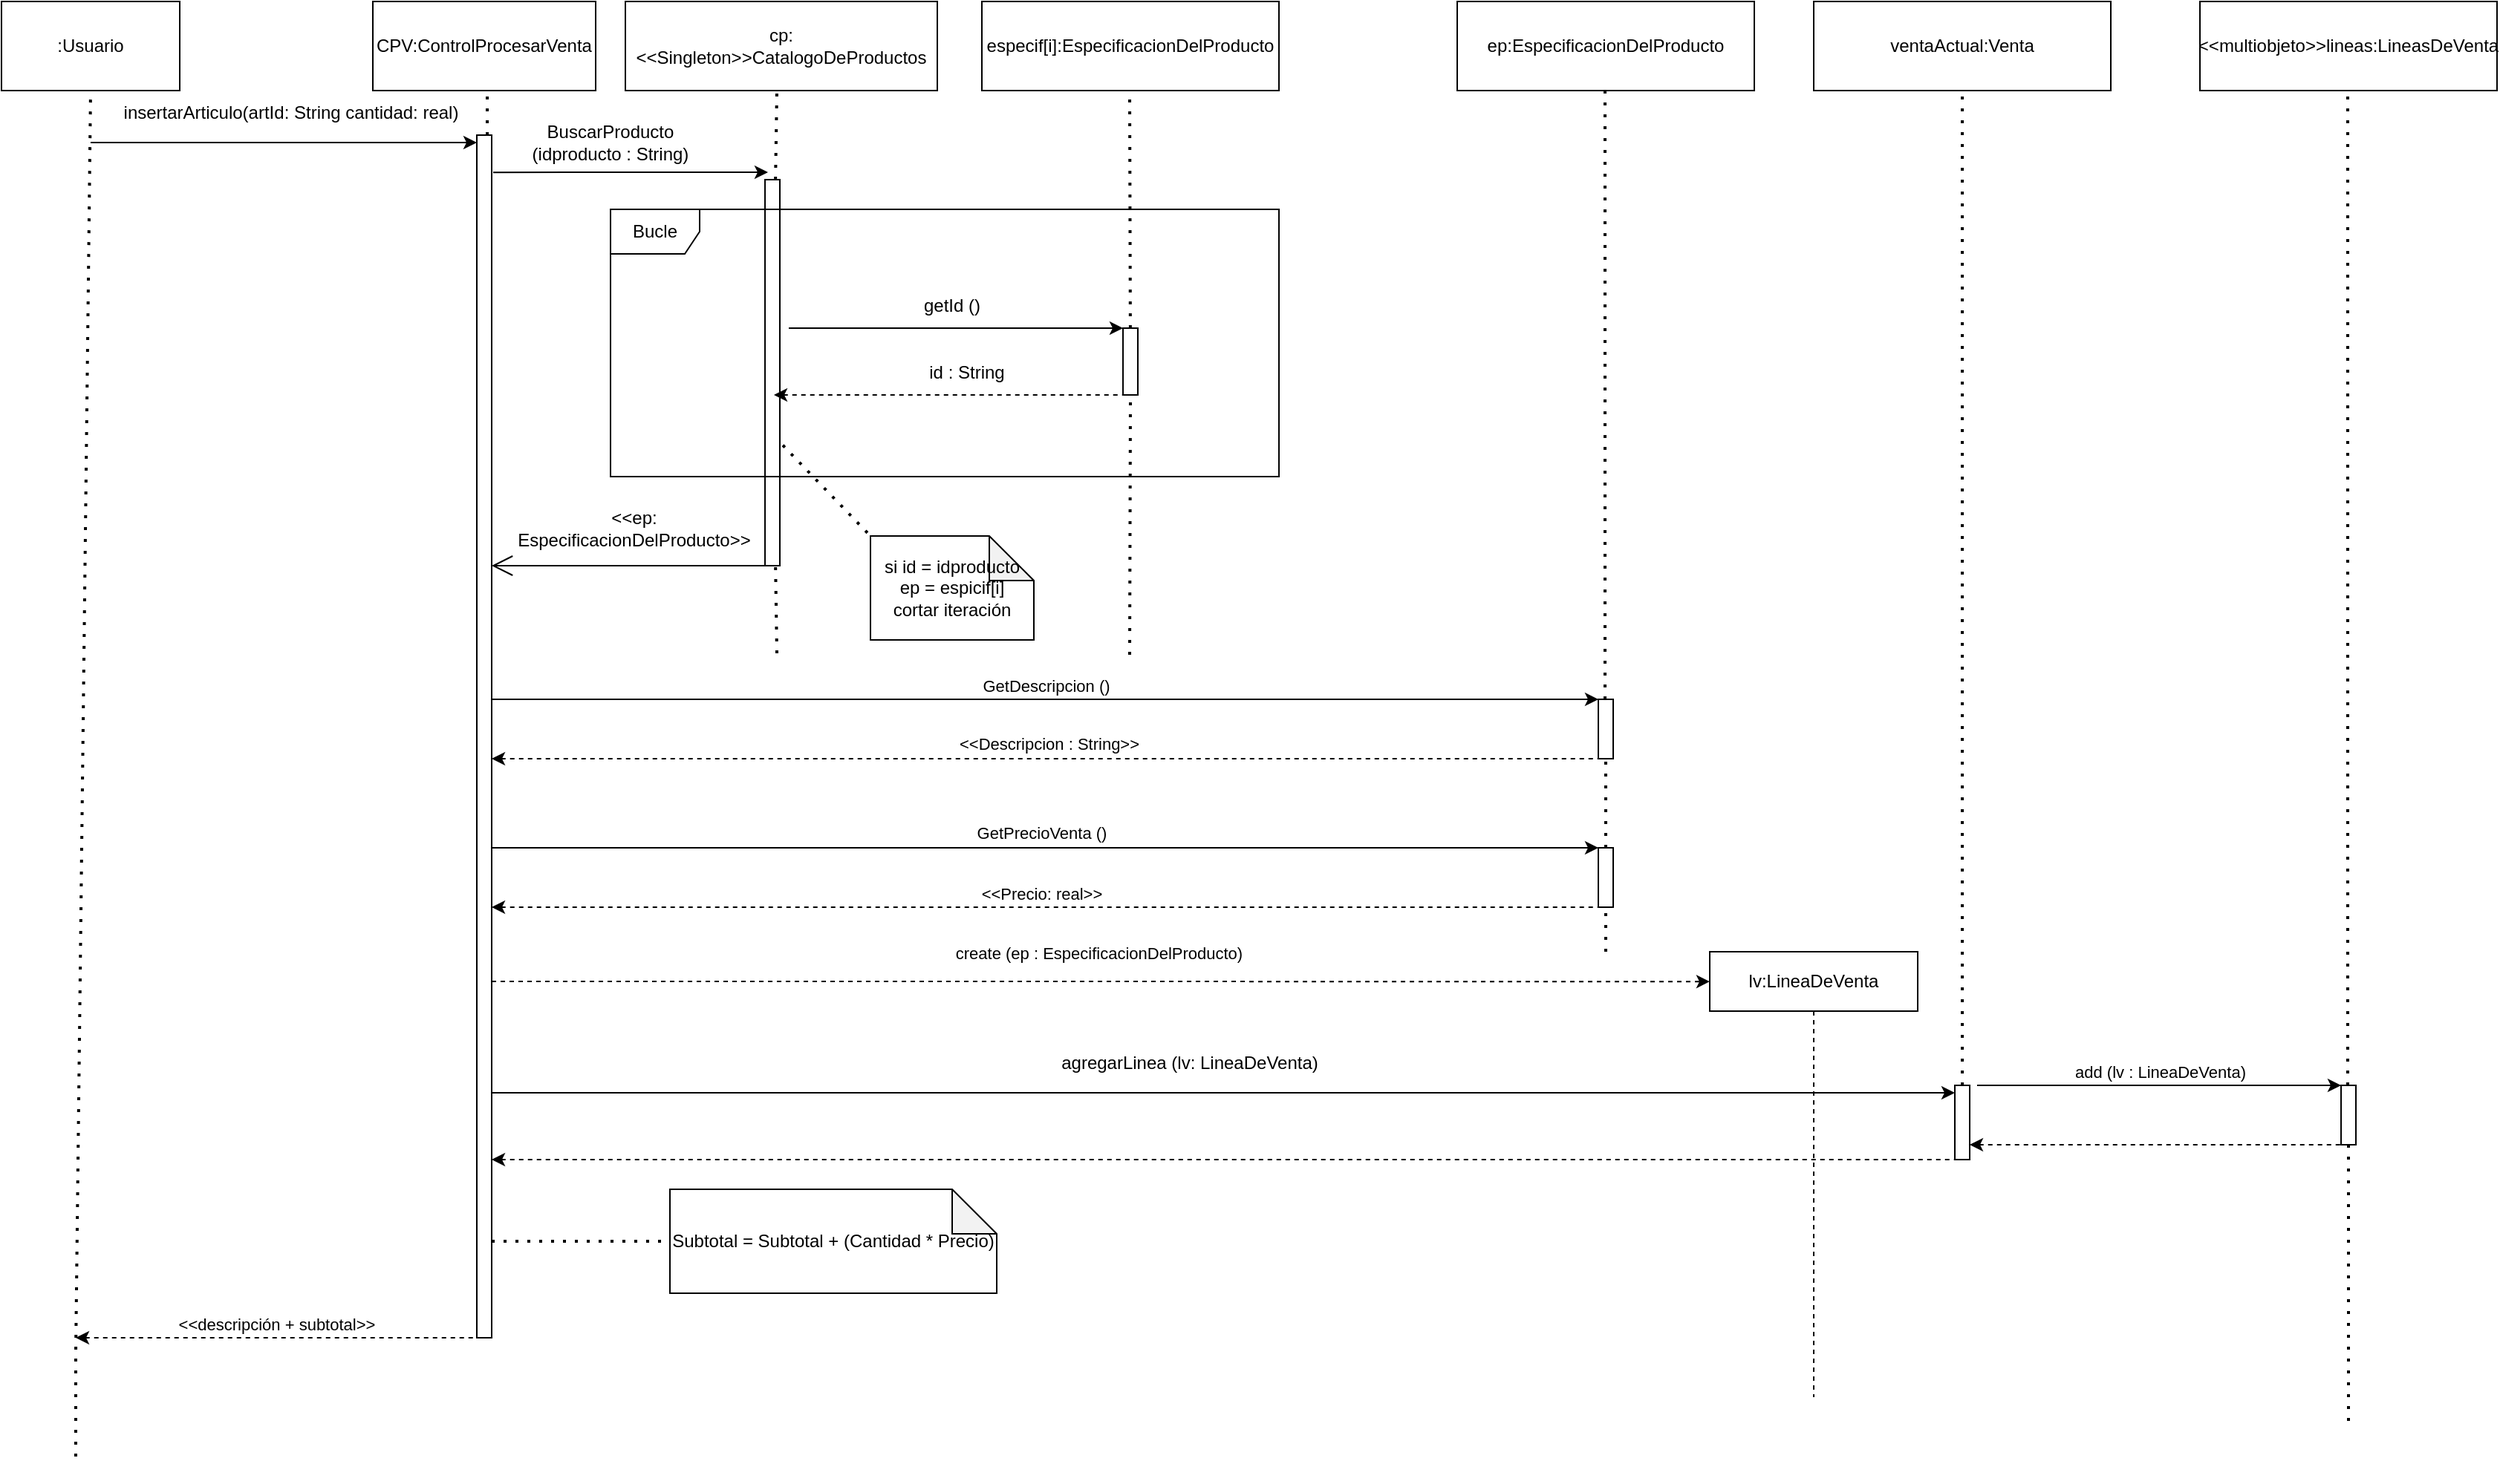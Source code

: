 <mxfile version="24.8.4">
  <diagram name="Página-1" id="P6wIPTdrm4d3LqzMZhjD">
    <mxGraphModel grid="1" page="1" gridSize="10" guides="1" tooltips="1" connect="1" arrows="1" fold="1" pageScale="1" pageWidth="827" pageHeight="1169" math="0" shadow="0">
      <root>
        <mxCell id="0" />
        <mxCell id="1" parent="0" />
        <mxCell id="vNyq4lO3WOMn-MIggR5T-1" value=":Usuario" style="rounded=0;whiteSpace=wrap;html=1;" vertex="1" parent="1">
          <mxGeometry x="-770" y="70" width="120" height="60" as="geometry" />
        </mxCell>
        <mxCell id="vNyq4lO3WOMn-MIggR5T-2" value="CPV:ControlProcesarVenta" style="rounded=0;whiteSpace=wrap;html=1;" vertex="1" parent="1">
          <mxGeometry x="-520" y="70" width="150" height="60" as="geometry" />
        </mxCell>
        <mxCell id="vNyq4lO3WOMn-MIggR5T-3" value="cp:&amp;lt;&amp;lt;Singleton&amp;gt;&amp;gt;CatalogoDeProductos" style="rounded=0;whiteSpace=wrap;html=1;" vertex="1" parent="1">
          <mxGeometry x="-350" y="70" width="210" height="60" as="geometry" />
        </mxCell>
        <mxCell id="vNyq4lO3WOMn-MIggR5T-4" value="especif[i]:EspecificacionDelProducto" style="rounded=0;whiteSpace=wrap;html=1;" vertex="1" parent="1">
          <mxGeometry x="-110" y="70" width="200" height="60" as="geometry" />
        </mxCell>
        <mxCell id="vNyq4lO3WOMn-MIggR5T-5" value="" style="endArrow=none;dashed=1;html=1;dashPattern=1 3;strokeWidth=2;rounded=0;entryX=0.5;entryY=1;entryDx=0;entryDy=0;" edge="1" parent="1" target="vNyq4lO3WOMn-MIggR5T-1">
          <mxGeometry width="50" height="50" relative="1" as="geometry">
            <mxPoint x="-720" y="1050" as="sourcePoint" />
            <mxPoint x="-534" y="120" as="targetPoint" />
            <Array as="points">
              <mxPoint x="-720" y="980" />
            </Array>
          </mxGeometry>
        </mxCell>
        <mxCell id="vNyq4lO3WOMn-MIggR5T-6" value="" style="endArrow=none;dashed=1;html=1;dashPattern=1 3;strokeWidth=2;rounded=0;entryX=0.5;entryY=1;entryDx=0;entryDy=0;" edge="1" parent="1" source="ptowHJw-4ceBGd2xwlsr-14">
          <mxGeometry width="50" height="50" relative="1" as="geometry">
            <mxPoint x="-10.5" y="510" as="sourcePoint" />
            <mxPoint x="-10.5" y="130" as="targetPoint" />
          </mxGeometry>
        </mxCell>
        <mxCell id="vNyq4lO3WOMn-MIggR5T-7" value="" style="endArrow=none;dashed=1;html=1;dashPattern=1 3;strokeWidth=2;rounded=0;entryX=0.5;entryY=1;entryDx=0;entryDy=0;" edge="1" parent="1" source="pVd79FZLp4UYmvtCs-2z-12">
          <mxGeometry width="50" height="50" relative="1" as="geometry">
            <mxPoint x="-443" y="775.882" as="sourcePoint" />
            <mxPoint x="-443" y="130" as="targetPoint" />
          </mxGeometry>
        </mxCell>
        <mxCell id="vNyq4lO3WOMn-MIggR5T-9" value="" style="endArrow=none;dashed=1;html=1;dashPattern=1 3;strokeWidth=2;rounded=0;" edge="1" parent="1" source="ptowHJw-4ceBGd2xwlsr-2">
          <mxGeometry width="50" height="50" relative="1" as="geometry">
            <mxPoint x="-248" y="509" as="sourcePoint" />
            <mxPoint x="-248" y="130" as="targetPoint" />
          </mxGeometry>
        </mxCell>
        <mxCell id="ptowHJw-4ceBGd2xwlsr-3" value="" style="endArrow=none;dashed=1;html=1;dashPattern=1 3;strokeWidth=2;rounded=0;" edge="1" parent="1" target="ptowHJw-4ceBGd2xwlsr-2">
          <mxGeometry width="50" height="50" relative="1" as="geometry">
            <mxPoint x="-248" y="509" as="sourcePoint" />
            <mxPoint x="-248" y="130" as="targetPoint" />
          </mxGeometry>
        </mxCell>
        <mxCell id="ptowHJw-4ceBGd2xwlsr-2" value="" style="rounded=0;whiteSpace=wrap;html=1;fillColor=default;" vertex="1" parent="1">
          <mxGeometry x="-256" y="190" width="10" height="260" as="geometry" />
        </mxCell>
        <mxCell id="ptowHJw-4ceBGd2xwlsr-4" value="" style="endArrow=classic;html=1;rounded=0;exitX=1.1;exitY=0.076;exitDx=0;exitDy=0;exitPerimeter=0;" edge="1" parent="1">
          <mxGeometry width="50" height="50" relative="1" as="geometry">
            <mxPoint x="-439" y="185.08" as="sourcePoint" />
            <mxPoint x="-254" y="185" as="targetPoint" />
          </mxGeometry>
        </mxCell>
        <mxCell id="ptowHJw-4ceBGd2xwlsr-5" value="BuscarProducto (idproducto : String)" style="text;html=1;align=center;verticalAlign=middle;whiteSpace=wrap;rounded=0;" vertex="1" parent="1">
          <mxGeometry x="-420" y="150" width="120" height="30" as="geometry" />
        </mxCell>
        <mxCell id="ptowHJw-4ceBGd2xwlsr-8" value="e&lt;span style=&quot;background-color: initial;&quot;&gt;p:EspecificacionDelProducto&lt;/span&gt;" style="rounded=0;whiteSpace=wrap;html=1;" vertex="1" parent="1">
          <mxGeometry x="210" y="70" width="200" height="60" as="geometry" />
        </mxCell>
        <mxCell id="ptowHJw-4ceBGd2xwlsr-9" value="" style="endArrow=none;dashed=1;html=1;dashPattern=1 3;strokeWidth=2;rounded=0;entryX=0.5;entryY=1;entryDx=0;entryDy=0;" edge="1" parent="1" source="pVd79FZLp4UYmvtCs-2z-10">
          <mxGeometry width="50" height="50" relative="1" as="geometry">
            <mxPoint x="310" y="620" as="sourcePoint" />
            <mxPoint x="309.5" y="130" as="targetPoint" />
          </mxGeometry>
        </mxCell>
        <mxCell id="ptowHJw-4ceBGd2xwlsr-10" value="ventaActual:Venta" style="rounded=0;whiteSpace=wrap;html=1;" vertex="1" parent="1">
          <mxGeometry x="450" y="70" width="200" height="60" as="geometry" />
        </mxCell>
        <mxCell id="ptowHJw-4ceBGd2xwlsr-11" value="" style="endArrow=none;dashed=1;html=1;dashPattern=1 3;strokeWidth=2;rounded=0;entryX=0.5;entryY=1;entryDx=0;entryDy=0;" edge="1" parent="1" source="pVd79FZLp4UYmvtCs-2z-20">
          <mxGeometry width="50" height="50" relative="1" as="geometry">
            <mxPoint x="550" y="510" as="sourcePoint" />
            <mxPoint x="550" y="130" as="targetPoint" />
          </mxGeometry>
        </mxCell>
        <mxCell id="ptowHJw-4ceBGd2xwlsr-12" value="&amp;lt;&amp;lt;multiobjeto&amp;gt;&amp;gt;lineas:LineasDeVenta" style="rounded=0;whiteSpace=wrap;html=1;" vertex="1" parent="1">
          <mxGeometry x="710" y="70" width="200" height="60" as="geometry" />
        </mxCell>
        <mxCell id="ptowHJw-4ceBGd2xwlsr-13" value="" style="endArrow=none;dashed=1;html=1;dashPattern=1 3;strokeWidth=2;rounded=0;entryX=0.5;entryY=1;entryDx=0;entryDy=0;" edge="1" parent="1" source="pVd79FZLp4UYmvtCs-2z-24">
          <mxGeometry width="50" height="50" relative="1" as="geometry">
            <mxPoint x="809.5" y="510" as="sourcePoint" />
            <mxPoint x="809.5" y="130" as="targetPoint" />
          </mxGeometry>
        </mxCell>
        <mxCell id="ptowHJw-4ceBGd2xwlsr-15" value="" style="endArrow=none;dashed=1;html=1;dashPattern=1 3;strokeWidth=2;rounded=0;entryX=0.5;entryY=1;entryDx=0;entryDy=0;" edge="1" parent="1" target="ptowHJw-4ceBGd2xwlsr-14">
          <mxGeometry width="50" height="50" relative="1" as="geometry">
            <mxPoint x="-10.5" y="510" as="sourcePoint" />
            <mxPoint x="-10.5" y="130" as="targetPoint" />
          </mxGeometry>
        </mxCell>
        <mxCell id="ptowHJw-4ceBGd2xwlsr-14" value="" style="rounded=0;whiteSpace=wrap;html=1;" vertex="1" parent="1">
          <mxGeometry x="-15" y="290" width="10" height="45" as="geometry" />
        </mxCell>
        <mxCell id="ptowHJw-4ceBGd2xwlsr-16" value="" style="endArrow=classic;html=1;rounded=0;entryX=0;entryY=0;entryDx=0;entryDy=0;" edge="1" parent="1" target="ptowHJw-4ceBGd2xwlsr-14">
          <mxGeometry width="50" height="50" relative="1" as="geometry">
            <mxPoint x="-240" y="290" as="sourcePoint" />
            <mxPoint x="-10" y="290" as="targetPoint" />
          </mxGeometry>
        </mxCell>
        <mxCell id="ptowHJw-4ceBGd2xwlsr-17" value="getId ()" style="text;html=1;align=center;verticalAlign=middle;whiteSpace=wrap;rounded=0;" vertex="1" parent="1">
          <mxGeometry x="-160" y="260" width="60" height="30" as="geometry" />
        </mxCell>
        <mxCell id="ptowHJw-4ceBGd2xwlsr-18" value="" style="endArrow=none;dashed=1;html=1;rounded=0;startArrow=classic;startFill=1;" edge="1" parent="1">
          <mxGeometry width="50" height="50" relative="1" as="geometry">
            <mxPoint x="-250" y="335" as="sourcePoint" />
            <mxPoint x="-15" y="335" as="targetPoint" />
            <Array as="points" />
          </mxGeometry>
        </mxCell>
        <mxCell id="ptowHJw-4ceBGd2xwlsr-19" value="id : String" style="text;html=1;align=center;verticalAlign=middle;whiteSpace=wrap;rounded=0;" vertex="1" parent="1">
          <mxGeometry x="-170" y="305" width="100" height="30" as="geometry" />
        </mxCell>
        <mxCell id="pVd79FZLp4UYmvtCs-2z-4" value="" style="endArrow=open;endFill=1;endSize=12;html=1;rounded=0;entryX=1;entryY=0.75;entryDx=0;entryDy=0;" edge="1" parent="1">
          <mxGeometry width="160" relative="1" as="geometry">
            <mxPoint x="-250" y="450" as="sourcePoint" />
            <mxPoint x="-440" y="450" as="targetPoint" />
          </mxGeometry>
        </mxCell>
        <mxCell id="ptowHJw-4ceBGd2xwlsr-20" value="Bucle" style="shape=umlFrame;whiteSpace=wrap;html=1;pointerEvents=0;" vertex="1" parent="1">
          <mxGeometry x="-360" y="210" width="450" height="180" as="geometry" />
        </mxCell>
        <mxCell id="pVd79FZLp4UYmvtCs-2z-8" value="&amp;lt;&amp;lt;ep: EspecificacionDelProducto&amp;gt;&amp;gt;" style="text;html=1;align=center;verticalAlign=middle;whiteSpace=wrap;rounded=0;" vertex="1" parent="1">
          <mxGeometry x="-432" y="410" width="176" height="30" as="geometry" />
        </mxCell>
        <mxCell id="ptowHJw-4ceBGd2xwlsr-21" value="si id = idproducto&lt;div&gt;ep = espicif[i]&lt;/div&gt;&lt;div&gt;cortar iteración&lt;/div&gt;" style="shape=note;whiteSpace=wrap;html=1;backgroundOutline=1;darkOpacity=0.05;" vertex="1" parent="1">
          <mxGeometry x="-185" y="430" width="110" height="70" as="geometry" />
        </mxCell>
        <mxCell id="pVd79FZLp4UYmvtCs-2z-11" value="" style="endArrow=none;dashed=1;html=1;dashPattern=1 3;strokeWidth=2;rounded=0;entryX=0.5;entryY=1;entryDx=0;entryDy=0;" edge="1" parent="1" target="pVd79FZLp4UYmvtCs-2z-12">
          <mxGeometry width="50" height="50" relative="1" as="geometry">
            <mxPoint x="-445" y="970" as="sourcePoint" />
            <mxPoint x="-443" y="130" as="targetPoint" />
          </mxGeometry>
        </mxCell>
        <mxCell id="ptowHJw-4ceBGd2xwlsr-22" value="" style="endArrow=none;dashed=1;html=1;dashPattern=1 3;strokeWidth=2;rounded=0;exitX=1.2;exitY=0.688;exitDx=0;exitDy=0;exitPerimeter=0;entryX=0;entryY=0;entryDx=0;entryDy=0;entryPerimeter=0;" edge="1" parent="1" source="ptowHJw-4ceBGd2xwlsr-2" target="ptowHJw-4ceBGd2xwlsr-21">
          <mxGeometry width="50" height="50" relative="1" as="geometry">
            <mxPoint x="-210" y="570" as="sourcePoint" />
            <mxPoint x="-160" y="520" as="targetPoint" />
          </mxGeometry>
        </mxCell>
        <mxCell id="ptowHJw-4ceBGd2xwlsr-30" value="create (ep : EspecificacionDelProducto)&amp;nbsp;" style="endArrow=classic;dashed=1;html=1;rounded=0;labelPosition=center;verticalLabelPosition=top;align=center;verticalAlign=bottom;startArrow=none;startFill=0;endFill=1;entryX=0;entryY=0.067;entryDx=0;entryDy=0;entryPerimeter=0;" edge="1" parent="1" target="pVd79FZLp4UYmvtCs-2z-18">
          <mxGeometry y="10" width="50" height="50" relative="1" as="geometry">
            <mxPoint x="-440" y="730" as="sourcePoint" />
            <mxPoint x="360" y="730" as="targetPoint" />
            <mxPoint as="offset" />
          </mxGeometry>
        </mxCell>
        <mxCell id="ptowHJw-4ceBGd2xwlsr-33" value="" style="endArrow=classic;html=1;rounded=0;entryX=0;entryY=0;entryDx=0;entryDy=5;entryPerimeter=0;" edge="1" parent="1" source="pVd79FZLp4UYmvtCs-2z-12" target="pVd79FZLp4UYmvtCs-2z-20">
          <mxGeometry width="50" height="50" relative="1" as="geometry">
            <mxPoint x="-440" y="850" as="sourcePoint" />
            <mxPoint x="552.353" y="840" as="targetPoint" />
          </mxGeometry>
        </mxCell>
        <mxCell id="pVd79FZLp4UYmvtCs-2z-18" value="lv:LineaDeVenta" style="shape=umlLifeline;perimeter=lifelinePerimeter;whiteSpace=wrap;html=1;container=1;dropTarget=0;collapsible=0;recursiveResize=0;outlineConnect=0;portConstraint=eastwest;newEdgeStyle={&quot;curved&quot;:0,&quot;rounded&quot;:0};" vertex="1" parent="1">
          <mxGeometry x="380" y="710" width="140" height="300" as="geometry" />
        </mxCell>
        <mxCell id="ptowHJw-4ceBGd2xwlsr-36" value="" style="endArrow=none;dashed=1;html=1;rounded=0;startArrow=classic;startFill=1;" edge="1" parent="1" source="pVd79FZLp4UYmvtCs-2z-12">
          <mxGeometry width="50" height="50" relative="1" as="geometry">
            <mxPoint x="-440" y="850" as="sourcePoint" />
            <mxPoint x="545" y="850" as="targetPoint" />
          </mxGeometry>
        </mxCell>
        <mxCell id="pVd79FZLp4UYmvtCs-2z-24" value="" style="html=1;points=[[0,0,0,0,5],[0,1,0,0,-5],[1,0,0,0,5],[1,1,0,0,-5]];perimeter=orthogonalPerimeter;outlineConnect=0;targetShapes=umlLifeline;portConstraint=eastwest;newEdgeStyle={&quot;curved&quot;:0,&quot;rounded&quot;:0};" vertex="1" parent="1">
          <mxGeometry x="805" y="800" width="10" height="40" as="geometry" />
        </mxCell>
        <mxCell id="pVd79FZLp4UYmvtCs-2z-14" value="" style="endArrow=none;dashed=1;html=1;dashPattern=1 3;strokeWidth=2;rounded=0;entryX=0.5;entryY=1;entryDx=0;entryDy=0;" edge="1" parent="1" source="pVd79FZLp4UYmvtCs-2z-16" target="pVd79FZLp4UYmvtCs-2z-10">
          <mxGeometry width="50" height="50" relative="1" as="geometry">
            <mxPoint x="310" y="770" as="sourcePoint" />
            <mxPoint x="309.5" y="130" as="targetPoint" />
          </mxGeometry>
        </mxCell>
        <mxCell id="pVd79FZLp4UYmvtCs-2z-16" value="" style="html=1;points=[[0,0,0,0,5],[0,1,0,0,-5],[1,0,0,0,5],[1,1,0,0,-5]];perimeter=orthogonalPerimeter;outlineConnect=0;targetShapes=umlLifeline;portConstraint=eastwest;newEdgeStyle={&quot;curved&quot;:0,&quot;rounded&quot;:0};" vertex="1" parent="1">
          <mxGeometry x="305" y="640" width="10" height="40" as="geometry" />
        </mxCell>
        <mxCell id="pVd79FZLp4UYmvtCs-2z-10" value="" style="html=1;points=[[0,0,0,0,5],[0,1,0,0,-5],[1,0,0,0,5],[1,1,0,0,-5]];perimeter=orthogonalPerimeter;outlineConnect=0;targetShapes=umlLifeline;portConstraint=eastwest;newEdgeStyle={&quot;curved&quot;:0,&quot;rounded&quot;:0};" vertex="1" parent="1">
          <mxGeometry x="305" y="540" width="10" height="40" as="geometry" />
        </mxCell>
        <mxCell id="pVd79FZLp4UYmvtCs-2z-17" value="" style="endArrow=none;dashed=1;html=1;dashPattern=1 3;strokeWidth=2;rounded=0;entryX=0.5;entryY=1;entryDx=0;entryDy=0;" edge="1" parent="1" target="pVd79FZLp4UYmvtCs-2z-16">
          <mxGeometry width="50" height="50" relative="1" as="geometry">
            <mxPoint x="310" y="710" as="sourcePoint" />
            <mxPoint x="310" y="615" as="targetPoint" />
          </mxGeometry>
        </mxCell>
        <mxCell id="ptowHJw-4ceBGd2xwlsr-38" value="" style="endArrow=none;dashed=1;html=1;dashPattern=1 3;strokeWidth=2;rounded=0;" edge="1" parent="1" source="pVd79FZLp4UYmvtCs-2z-12">
          <mxGeometry width="50" height="50" relative="1" as="geometry">
            <mxPoint x="-380" y="950" as="sourcePoint" />
            <mxPoint x="-320" y="905" as="targetPoint" />
          </mxGeometry>
        </mxCell>
        <mxCell id="ptowHJw-4ceBGd2xwlsr-27" value="GetPrecioVenta ()" style="endArrow=classic;html=1;rounded=0;" edge="1" parent="1" source="pVd79FZLp4UYmvtCs-2z-12">
          <mxGeometry x="-0.007" y="10" width="50" height="50" relative="1" as="geometry">
            <mxPoint x="215" y="640" as="sourcePoint" />
            <mxPoint x="305" y="640" as="targetPoint" />
            <mxPoint as="offset" />
          </mxGeometry>
        </mxCell>
        <mxCell id="ptowHJw-4ceBGd2xwlsr-35" value="" style="endArrow=none;dashed=1;html=1;rounded=0;startArrow=classic;startFill=1;" edge="1" parent="1" source="pVd79FZLp4UYmvtCs-2z-20" target="pVd79FZLp4UYmvtCs-2z-24">
          <mxGeometry width="50" height="50" relative="1" as="geometry">
            <mxPoint x="695" y="869.05" as="sourcePoint" />
            <mxPoint x="805" y="869.05" as="targetPoint" />
            <Array as="points">
              <mxPoint x="690" y="840" />
            </Array>
          </mxGeometry>
        </mxCell>
        <mxCell id="ptowHJw-4ceBGd2xwlsr-28" value="&amp;lt;&amp;lt;Precio: real&amp;gt;&amp;gt;" style="endArrow=none;dashed=1;html=1;rounded=0;labelPosition=center;verticalLabelPosition=top;align=center;verticalAlign=bottom;startArrow=classic;startFill=1;" edge="1" parent="1" source="pVd79FZLp4UYmvtCs-2z-12">
          <mxGeometry x="-0.007" width="50" height="50" relative="1" as="geometry">
            <mxPoint x="205" y="680" as="sourcePoint" />
            <mxPoint x="305" y="680" as="targetPoint" />
            <mxPoint as="offset" />
          </mxGeometry>
        </mxCell>
        <mxCell id="ptowHJw-4ceBGd2xwlsr-39" value="Subtotal = Subtotal + (Cantidad * Precio)" style="shape=note;whiteSpace=wrap;html=1;backgroundOutline=1;darkOpacity=0.05;" vertex="1" parent="1">
          <mxGeometry x="-320" y="870" width="220" height="70" as="geometry" />
        </mxCell>
        <mxCell id="ptowHJw-4ceBGd2xwlsr-23" value="GetDescripcion ()" style="endArrow=classic;html=1;rounded=0;labelPosition=center;verticalLabelPosition=top;align=center;verticalAlign=bottom;" edge="1" parent="1" target="pVd79FZLp4UYmvtCs-2z-10">
          <mxGeometry width="50" height="50" relative="1" as="geometry">
            <mxPoint x="-440" y="540" as="sourcePoint" />
            <mxPoint x="300" y="540" as="targetPoint" />
            <mxPoint as="offset" />
          </mxGeometry>
        </mxCell>
        <mxCell id="pVd79FZLp4UYmvtCs-2z-19" value="" style="endArrow=none;dashed=1;html=1;dashPattern=1 3;strokeWidth=2;rounded=0;entryX=0.5;entryY=1;entryDx=0;entryDy=0;" edge="1" parent="1" target="pVd79FZLp4UYmvtCs-2z-20">
          <mxGeometry width="50" height="50" relative="1" as="geometry">
            <mxPoint x="550" y="510" as="sourcePoint" />
            <mxPoint x="550" y="130" as="targetPoint" />
          </mxGeometry>
        </mxCell>
        <mxCell id="pVd79FZLp4UYmvtCs-2z-20" value="" style="html=1;points=[[0,0,0,0,5],[0,1,0,0,-5],[1,0,0,0,5],[1,1,0,0,-5]];perimeter=orthogonalPerimeter;outlineConnect=0;targetShapes=umlLifeline;portConstraint=eastwest;newEdgeStyle={&quot;curved&quot;:0,&quot;rounded&quot;:0};" vertex="1" parent="1">
          <mxGeometry x="545" y="800" width="10" height="50" as="geometry" />
        </mxCell>
        <mxCell id="ptowHJw-4ceBGd2xwlsr-37" value="&amp;lt;&amp;lt;descripción + subtotal&amp;gt;&amp;gt;" style="endArrow=none;dashed=1;html=1;rounded=0;labelPosition=center;verticalLabelPosition=top;align=center;verticalAlign=bottom;startArrow=classic;startFill=1;" edge="1" parent="1">
          <mxGeometry width="50" height="50" relative="1" as="geometry">
            <mxPoint x="-720" y="970" as="sourcePoint" />
            <mxPoint x="-450" y="970" as="targetPoint" />
          </mxGeometry>
        </mxCell>
        <mxCell id="pVd79FZLp4UYmvtCs-2z-21" value="agregarLinea (lv: LineaDeVenta)" style="text;html=1;align=center;verticalAlign=middle;whiteSpace=wrap;rounded=0;" vertex="1" parent="1">
          <mxGeometry x="-100" y="770" width="260" height="30" as="geometry" />
        </mxCell>
        <mxCell id="pVd79FZLp4UYmvtCs-2z-12" value="" style="html=1;points=[[0,0,0,0,5],[0,1,0,0,-5],[1,0,0,0,5],[1,1,0,0,-5]];perimeter=orthogonalPerimeter;outlineConnect=0;targetShapes=umlLifeline;portConstraint=eastwest;newEdgeStyle={&quot;curved&quot;:0,&quot;rounded&quot;:0};" vertex="1" parent="1">
          <mxGeometry x="-450" y="160" width="10" height="810" as="geometry" />
        </mxCell>
        <mxCell id="pVd79FZLp4UYmvtCs-2z-23" value="" style="endArrow=none;dashed=1;html=1;dashPattern=1 3;strokeWidth=2;rounded=0;" edge="1" parent="1" source="pVd79FZLp4UYmvtCs-2z-24">
          <mxGeometry width="50" height="50" relative="1" as="geometry">
            <mxPoint x="809.5" y="510" as="sourcePoint" />
            <mxPoint x="810" y="1030" as="targetPoint" />
          </mxGeometry>
        </mxCell>
        <mxCell id="ptowHJw-4ceBGd2xwlsr-24" value="" style="endArrow=none;dashed=1;html=1;rounded=0;labelPosition=center;verticalLabelPosition=top;align=center;verticalAlign=bottom;startArrow=classic;startFill=1;entryX=0.5;entryY=1;entryDx=0;entryDy=0;entryPerimeter=0;" edge="1" parent="1" source="pVd79FZLp4UYmvtCs-2z-12" target="pVd79FZLp4UYmvtCs-2z-10">
          <mxGeometry width="50" height="50" relative="1" as="geometry">
            <mxPoint x="-432" y="570" as="sourcePoint" />
            <mxPoint x="300" y="580" as="targetPoint" />
          </mxGeometry>
        </mxCell>
        <mxCell id="ptowHJw-4ceBGd2xwlsr-26" value="&amp;lt;&amp;lt;Descripcion : String&amp;gt;&amp;gt;" style="edgeLabel;html=1;align=center;verticalAlign=middle;resizable=0;points=[];" connectable="0" vertex="1" parent="ptowHJw-4ceBGd2xwlsr-24">
          <mxGeometry x="-0.044" y="-3" relative="1" as="geometry">
            <mxPoint x="16" y="-13" as="offset" />
          </mxGeometry>
        </mxCell>
        <mxCell id="pVd79FZLp4UYmvtCs-2z-25" value="" style="endArrow=none;dashed=1;html=1;dashPattern=1 3;strokeWidth=2;rounded=0;" edge="1" parent="1" target="pVd79FZLp4UYmvtCs-2z-24">
          <mxGeometry width="50" height="50" relative="1" as="geometry">
            <mxPoint x="809.5" y="510" as="sourcePoint" />
            <mxPoint x="810" y="1030" as="targetPoint" />
          </mxGeometry>
        </mxCell>
        <mxCell id="ptowHJw-4ceBGd2xwlsr-40" value="add (lv : LineaDeVenta)" style="endArrow=classic;html=1;rounded=0;labelPosition=center;verticalLabelPosition=top;align=center;verticalAlign=bottom;" edge="1" parent="1" target="pVd79FZLp4UYmvtCs-2z-24">
          <mxGeometry width="50" height="50" relative="1" as="geometry">
            <mxPoint x="560" y="800" as="sourcePoint" />
            <mxPoint x="789" y="800" as="targetPoint" />
          </mxGeometry>
        </mxCell>
        <mxCell id="pVd79FZLp4UYmvtCs-2z-26" value="insertarArticulo(artId: String cantidad: real)" style="text;html=1;align=center;verticalAlign=middle;whiteSpace=wrap;rounded=0;" vertex="1" parent="1">
          <mxGeometry x="-710" y="130" width="270" height="30" as="geometry" />
        </mxCell>
        <mxCell id="pVd79FZLp4UYmvtCs-2z-27" value="" style="endArrow=classic;html=1;rounded=0;entryX=0;entryY=0;entryDx=0;entryDy=5;entryPerimeter=0;" edge="1" parent="1" target="pVd79FZLp4UYmvtCs-2z-12">
          <mxGeometry width="50" height="50" relative="1" as="geometry">
            <mxPoint x="-710" y="165" as="sourcePoint" />
            <mxPoint x="-620" y="170" as="targetPoint" />
          </mxGeometry>
        </mxCell>
      </root>
    </mxGraphModel>
  </diagram>
</mxfile>
